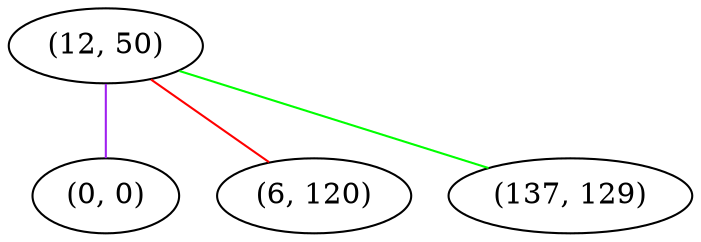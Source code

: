 graph "" {
"(12, 50)";
"(0, 0)";
"(6, 120)";
"(137, 129)";
"(12, 50)" -- "(0, 0)"  [color=purple, key=0, weight=4];
"(12, 50)" -- "(6, 120)"  [color=red, key=0, weight=1];
"(12, 50)" -- "(137, 129)"  [color=green, key=0, weight=2];
}
